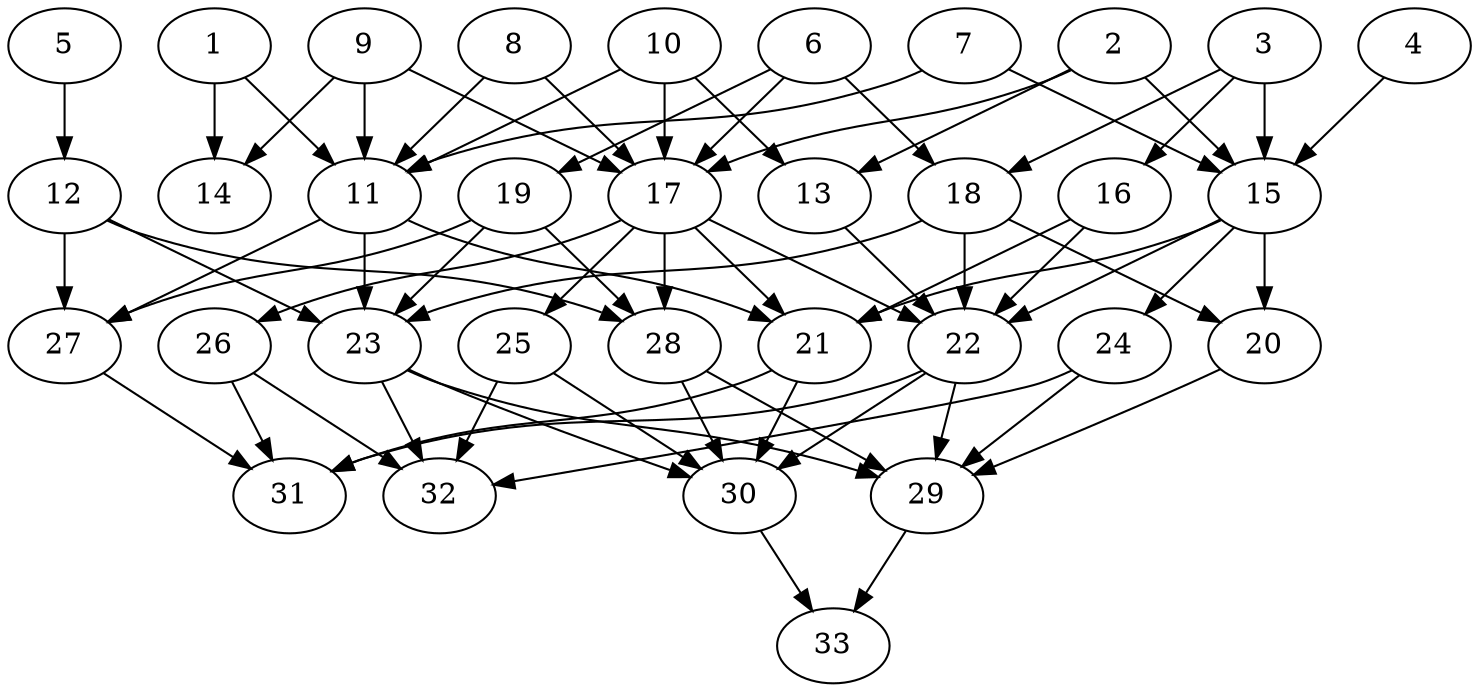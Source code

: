 // DAG (tier=2-normal, mode=compute, n=33, ccr=0.359, fat=0.616, density=0.458, regular=0.473, jump=0.169, mindata=524288, maxdata=8388608)
// DAG automatically generated by daggen at Sun Aug 24 16:33:33 2025
// /home/ermia/Project/Environments/daggen/bin/daggen --dot --ccr 0.359 --fat 0.616 --regular 0.473 --density 0.458 --jump 0.169 --mindata 524288 --maxdata 8388608 -n 33 
digraph G {
  1 [size="2984450123046071", alpha="0.06", expect_size="1492225061523035"]
  1 -> 11 [size ="318414119763968"]
  1 -> 14 [size ="318414119763968"]
  2 [size="6044567553917615", alpha="0.19", expect_size="3022283776958807"]
  2 -> 13 [size ="173055003328512"]
  2 -> 15 [size ="173055003328512"]
  2 -> 17 [size ="173055003328512"]
  3 [size="503611276374564416", alpha="0.12", expect_size="251805638187282208"]
  3 -> 15 [size ="212999516192768"]
  3 -> 16 [size ="212999516192768"]
  3 -> 18 [size ="212999516192768"]
  4 [size="99802375824388", alpha="0.06", expect_size="49901187912194"]
  4 -> 15 [size ="5848747212800"]
  5 [size="343461198555256979456", alpha="0.03", expect_size="171730599277628489728"]
  5 -> 12 [size ="392351310675968"]
  6 [size="493465747133782208", alpha="0.09", expect_size="246732873566891104"]
  6 -> 17 [size ="183573646671872"]
  6 -> 18 [size ="183573646671872"]
  6 -> 19 [size ="183573646671872"]
  7 [size="8894214886717138", alpha="0.06", expect_size="4447107443358569"]
  7 -> 11 [size ="263536718643200"]
  7 -> 15 [size ="263536718643200"]
  8 [size="512816923400007", alpha="0.17", expect_size="256408461700003"]
  8 -> 11 [size ="18324779958272"]
  8 -> 17 [size ="18324779958272"]
  9 [size="43747565270628040704", alpha="0.18", expect_size="21873782635314020352"]
  9 -> 11 [size ="99325153640448"]
  9 -> 14 [size ="99325153640448"]
  9 -> 17 [size ="99325153640448"]
  10 [size="210135366034434432", alpha="0.02", expect_size="105067683017217216"]
  10 -> 11 [size ="168813991559168"]
  10 -> 13 [size ="168813991559168"]
  10 -> 17 [size ="168813991559168"]
  11 [size="27518616363752524", alpha="0.04", expect_size="13759308181876262"]
  11 -> 21 [size ="26132401356800"]
  11 -> 23 [size ="26132401356800"]
  11 -> 27 [size ="26132401356800"]
  12 [size="1652070189120016", alpha="0.06", expect_size="826035094560008"]
  12 -> 23 [size ="143152946085888"]
  12 -> 27 [size ="143152946085888"]
  12 -> 28 [size ="143152946085888"]
  13 [size="1896408860945403", alpha="0.19", expect_size="948204430472701"]
  13 -> 22 [size ="116334692139008"]
  14 [size="1759710742195470336", alpha="0.15", expect_size="879855371097735168"]
  15 [size="21133201804518120", alpha="0.01", expect_size="10566600902259060"]
  15 -> 20 [size ="477032295170048"]
  15 -> 21 [size ="477032295170048"]
  15 -> 22 [size ="477032295170048"]
  15 -> 24 [size ="477032295170048"]
  16 [size="2287103366708783", alpha="0.08", expect_size="1143551683354391"]
  16 -> 21 [size ="2546789777408"]
  16 -> 22 [size ="2546789777408"]
  17 [size="32471011378451656", alpha="0.17", expect_size="16235505689225828"]
  17 -> 21 [size ="71475646169088"]
  17 -> 22 [size ="71475646169088"]
  17 -> 25 [size ="71475646169088"]
  17 -> 26 [size ="71475646169088"]
  17 -> 28 [size ="71475646169088"]
  18 [size="1730006743320299", alpha="0.11", expect_size="865003371660149"]
  18 -> 20 [size ="110049175273472"]
  18 -> 22 [size ="110049175273472"]
  18 -> 23 [size ="110049175273472"]
  19 [size="246451761378026336", alpha="0.18", expect_size="123225880689013168"]
  19 -> 23 [size ="130684521807872"]
  19 -> 27 [size ="130684521807872"]
  19 -> 28 [size ="130684521807872"]
  20 [size="6533746738262976", alpha="0.02", expect_size="3266873369131488"]
  20 -> 29 [size ="281414847168512"]
  21 [size="5328575280609061", alpha="0.10", expect_size="2664287640304530"]
  21 -> 30 [size ="117148328394752"]
  21 -> 31 [size ="117148328394752"]
  22 [size="3417731082395582464", alpha="0.01", expect_size="1708865541197791232"]
  22 -> 29 [size ="18151613923328"]
  22 -> 30 [size ="18151613923328"]
  22 -> 31 [size ="18151613923328"]
  23 [size="4163211025568497664", alpha="0.03", expect_size="2081605512784248832"]
  23 -> 29 [size ="20703428476928"]
  23 -> 30 [size ="20703428476928"]
  23 -> 32 [size ="20703428476928"]
  24 [size="570163841624150336", alpha="0.18", expect_size="285081920812075168"]
  24 -> 29 [size ="202892946440192"]
  24 -> 32 [size ="202892946440192"]
  25 [size="9725282614374106", alpha="0.09", expect_size="4862641307187053"]
  25 -> 30 [size ="4606025269248"]
  25 -> 32 [size ="4606025269248"]
  26 [size="526386767041921024000", alpha="0.08", expect_size="263193383520960512000"]
  26 -> 31 [size ="521546812620800"]
  26 -> 32 [size ="521546812620800"]
  27 [size="20368962892188352512", alpha="0.19", expect_size="10184481446094176256"]
  27 -> 31 [size ="59667237568512"]
  28 [size="250158087367429", alpha="0.09", expect_size="125079043683714"]
  28 -> 29 [size ="6540505382912"]
  28 -> 30 [size ="6540505382912"]
  29 [size="25231419113586576", alpha="0.07", expect_size="12615709556793288"]
  29 -> 33 [size ="37737335881728"]
  30 [size="5049952181662707", alpha="0.15", expect_size="2524976090831353"]
  30 -> 33 [size ="240372282294272"]
  31 [size="5891393723250464", alpha="0.02", expect_size="2945696861625232"]
  32 [size="182183972044709536", alpha="0.09", expect_size="91091986022354768"]
  33 [size="2565658529816965", alpha="0.04", expect_size="1282829264908482"]
}